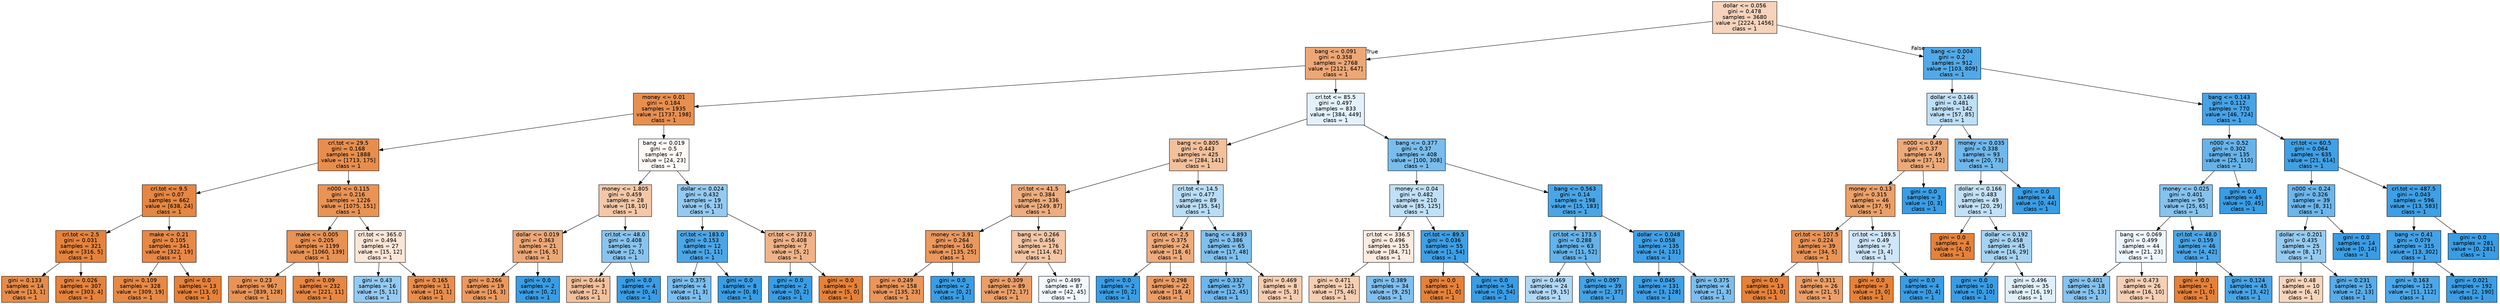 digraph Tree {
node [shape=box, style="filled", color="black", fontname="helvetica"] ;
edge [fontname="helvetica"] ;
0 [label="dollar <= 0.056\ngini = 0.478\nsamples = 3680\nvalue = [2224, 1456]\nclass = 1", fillcolor="#f6d3bb"] ;
1 [label="bang <= 0.091\ngini = 0.358\nsamples = 2768\nvalue = [2121, 647]\nclass = 1", fillcolor="#eda775"] ;
0 -> 1 [labeldistance=2.5, labelangle=45, headlabel="True"] ;
2 [label="money <= 0.01\ngini = 0.184\nsamples = 1935\nvalue = [1737, 198]\nclass = 1", fillcolor="#e88f50"] ;
1 -> 2 ;
3 [label="crl.tot <= 29.5\ngini = 0.168\nsamples = 1888\nvalue = [1713, 175]\nclass = 1", fillcolor="#e88e4d"] ;
2 -> 3 ;
4 [label="crl.tot <= 9.5\ngini = 0.07\nsamples = 662\nvalue = [638, 24]\nclass = 1", fillcolor="#e68640"] ;
3 -> 4 ;
5 [label="crl.tot <= 2.5\ngini = 0.031\nsamples = 321\nvalue = [316, 5]\nclass = 1", fillcolor="#e5833c"] ;
4 -> 5 ;
6 [label="gini = 0.133\nsamples = 14\nvalue = [13, 1]\nclass = 1", fillcolor="#e78b48"] ;
5 -> 6 ;
7 [label="gini = 0.026\nsamples = 307\nvalue = [303, 4]\nclass = 1", fillcolor="#e5833c"] ;
5 -> 7 ;
8 [label="make <= 0.21\ngini = 0.105\nsamples = 341\nvalue = [322, 19]\nclass = 1", fillcolor="#e78845"] ;
4 -> 8 ;
9 [label="gini = 0.109\nsamples = 328\nvalue = [309, 19]\nclass = 1", fillcolor="#e78945"] ;
8 -> 9 ;
10 [label="gini = 0.0\nsamples = 13\nvalue = [13, 0]\nclass = 1", fillcolor="#e58139"] ;
8 -> 10 ;
11 [label="n000 <= 0.115\ngini = 0.216\nsamples = 1226\nvalue = [1075, 151]\nclass = 1", fillcolor="#e99355"] ;
3 -> 11 ;
12 [label="make <= 0.005\ngini = 0.205\nsamples = 1199\nvalue = [1060, 139]\nclass = 1", fillcolor="#e89253"] ;
11 -> 12 ;
13 [label="gini = 0.23\nsamples = 967\nvalue = [839, 128]\nclass = 1", fillcolor="#e99457"] ;
12 -> 13 ;
14 [label="gini = 0.09\nsamples = 232\nvalue = [221, 11]\nclass = 1", fillcolor="#e68743"] ;
12 -> 14 ;
15 [label="crl.tot <= 365.0\ngini = 0.494\nsamples = 27\nvalue = [15, 12]\nclass = 1", fillcolor="#fae6d7"] ;
11 -> 15 ;
16 [label="gini = 0.43\nsamples = 16\nvalue = [5, 11]\nclass = 1", fillcolor="#93caf1"] ;
15 -> 16 ;
17 [label="gini = 0.165\nsamples = 11\nvalue = [10, 1]\nclass = 1", fillcolor="#e88e4d"] ;
15 -> 17 ;
18 [label="bang <= 0.019\ngini = 0.5\nsamples = 47\nvalue = [24, 23]\nclass = 1", fillcolor="#fefaf7"] ;
2 -> 18 ;
19 [label="money <= 1.805\ngini = 0.459\nsamples = 28\nvalue = [18, 10]\nclass = 1", fillcolor="#f3c7a7"] ;
18 -> 19 ;
20 [label="dollar <= 0.019\ngini = 0.363\nsamples = 21\nvalue = [16, 5]\nclass = 1", fillcolor="#eda877"] ;
19 -> 20 ;
21 [label="gini = 0.266\nsamples = 19\nvalue = [16, 3]\nclass = 1", fillcolor="#ea995e"] ;
20 -> 21 ;
22 [label="gini = 0.0\nsamples = 2\nvalue = [0, 2]\nclass = 1", fillcolor="#399de5"] ;
20 -> 22 ;
23 [label="crl.tot <= 48.0\ngini = 0.408\nsamples = 7\nvalue = [2, 5]\nclass = 1", fillcolor="#88c4ef"] ;
19 -> 23 ;
24 [label="gini = 0.444\nsamples = 3\nvalue = [2, 1]\nclass = 1", fillcolor="#f2c09c"] ;
23 -> 24 ;
25 [label="gini = 0.0\nsamples = 4\nvalue = [0, 4]\nclass = 1", fillcolor="#399de5"] ;
23 -> 25 ;
26 [label="dollar <= 0.024\ngini = 0.432\nsamples = 19\nvalue = [6, 13]\nclass = 1", fillcolor="#94caf1"] ;
18 -> 26 ;
27 [label="crl.tot <= 183.0\ngini = 0.153\nsamples = 12\nvalue = [1, 11]\nclass = 1", fillcolor="#4ba6e7"] ;
26 -> 27 ;
28 [label="gini = 0.375\nsamples = 4\nvalue = [1, 3]\nclass = 1", fillcolor="#7bbeee"] ;
27 -> 28 ;
29 [label="gini = 0.0\nsamples = 8\nvalue = [0, 8]\nclass = 1", fillcolor="#399de5"] ;
27 -> 29 ;
30 [label="crl.tot <= 373.0\ngini = 0.408\nsamples = 7\nvalue = [5, 2]\nclass = 1", fillcolor="#efb388"] ;
26 -> 30 ;
31 [label="gini = 0.0\nsamples = 2\nvalue = [0, 2]\nclass = 1", fillcolor="#399de5"] ;
30 -> 31 ;
32 [label="gini = 0.0\nsamples = 5\nvalue = [5, 0]\nclass = 1", fillcolor="#e58139"] ;
30 -> 32 ;
33 [label="crl.tot <= 85.5\ngini = 0.497\nsamples = 833\nvalue = [384, 449]\nclass = 1", fillcolor="#e2f1fb"] ;
1 -> 33 ;
34 [label="bang <= 0.805\ngini = 0.443\nsamples = 425\nvalue = [284, 141]\nclass = 1", fillcolor="#f2c09b"] ;
33 -> 34 ;
35 [label="crl.tot <= 41.5\ngini = 0.384\nsamples = 336\nvalue = [249, 87]\nclass = 1", fillcolor="#eead7e"] ;
34 -> 35 ;
36 [label="money <= 3.91\ngini = 0.264\nsamples = 160\nvalue = [135, 25]\nclass = 1", fillcolor="#ea985e"] ;
35 -> 36 ;
37 [label="gini = 0.249\nsamples = 158\nvalue = [135, 23]\nclass = 1", fillcolor="#e9965b"] ;
36 -> 37 ;
38 [label="gini = 0.0\nsamples = 2\nvalue = [0, 2]\nclass = 1", fillcolor="#399de5"] ;
36 -> 38 ;
39 [label="bang <= 0.266\ngini = 0.456\nsamples = 176\nvalue = [114, 62]\nclass = 1", fillcolor="#f3c6a5"] ;
35 -> 39 ;
40 [label="gini = 0.309\nsamples = 89\nvalue = [72, 17]\nclass = 1", fillcolor="#eb9f68"] ;
39 -> 40 ;
41 [label="gini = 0.499\nsamples = 87\nvalue = [42, 45]\nclass = 1", fillcolor="#f2f8fd"] ;
39 -> 41 ;
42 [label="crl.tot <= 14.5\ngini = 0.477\nsamples = 89\nvalue = [35, 54]\nclass = 1", fillcolor="#b9ddf6"] ;
34 -> 42 ;
43 [label="crl.tot <= 2.5\ngini = 0.375\nsamples = 24\nvalue = [18, 6]\nclass = 1", fillcolor="#eeab7b"] ;
42 -> 43 ;
44 [label="gini = 0.0\nsamples = 2\nvalue = [0, 2]\nclass = 1", fillcolor="#399de5"] ;
43 -> 44 ;
45 [label="gini = 0.298\nsamples = 22\nvalue = [18, 4]\nclass = 1", fillcolor="#eb9d65"] ;
43 -> 45 ;
46 [label="bang <= 4.893\ngini = 0.386\nsamples = 65\nvalue = [17, 48]\nclass = 1", fillcolor="#7fc0ee"] ;
42 -> 46 ;
47 [label="gini = 0.332\nsamples = 57\nvalue = [12, 45]\nclass = 1", fillcolor="#6eb7ec"] ;
46 -> 47 ;
48 [label="gini = 0.469\nsamples = 8\nvalue = [5, 3]\nclass = 1", fillcolor="#f5cdb0"] ;
46 -> 48 ;
49 [label="bang <= 0.377\ngini = 0.37\nsamples = 408\nvalue = [100, 308]\nclass = 1", fillcolor="#79bded"] ;
33 -> 49 ;
50 [label="money <= 0.04\ngini = 0.482\nsamples = 210\nvalue = [85, 125]\nclass = 1", fillcolor="#c0e0f7"] ;
49 -> 50 ;
51 [label="crl.tot <= 336.5\ngini = 0.496\nsamples = 155\nvalue = [84, 71]\nclass = 1", fillcolor="#fbebe0"] ;
50 -> 51 ;
52 [label="gini = 0.471\nsamples = 121\nvalue = [75, 46]\nclass = 1", fillcolor="#f5ceb2"] ;
51 -> 52 ;
53 [label="gini = 0.389\nsamples = 34\nvalue = [9, 25]\nclass = 1", fillcolor="#80c0ee"] ;
51 -> 53 ;
54 [label="crl.tot <= 89.5\ngini = 0.036\nsamples = 55\nvalue = [1, 54]\nclass = 1", fillcolor="#3d9fe5"] ;
50 -> 54 ;
55 [label="gini = 0.0\nsamples = 1\nvalue = [1, 0]\nclass = 1", fillcolor="#e58139"] ;
54 -> 55 ;
56 [label="gini = 0.0\nsamples = 54\nvalue = [0, 54]\nclass = 1", fillcolor="#399de5"] ;
54 -> 56 ;
57 [label="bang <= 0.563\ngini = 0.14\nsamples = 198\nvalue = [15, 183]\nclass = 1", fillcolor="#49a5e7"] ;
49 -> 57 ;
58 [label="crl.tot <= 173.5\ngini = 0.288\nsamples = 63\nvalue = [11, 52]\nclass = 1", fillcolor="#63b2ea"] ;
57 -> 58 ;
59 [label="gini = 0.469\nsamples = 24\nvalue = [9, 15]\nclass = 1", fillcolor="#b0d8f5"] ;
58 -> 59 ;
60 [label="gini = 0.097\nsamples = 39\nvalue = [2, 37]\nclass = 1", fillcolor="#44a2e6"] ;
58 -> 60 ;
61 [label="dollar <= 0.048\ngini = 0.058\nsamples = 135\nvalue = [4, 131]\nclass = 1", fillcolor="#3fa0e6"] ;
57 -> 61 ;
62 [label="gini = 0.045\nsamples = 131\nvalue = [3, 128]\nclass = 1", fillcolor="#3e9fe6"] ;
61 -> 62 ;
63 [label="gini = 0.375\nsamples = 4\nvalue = [1, 3]\nclass = 1", fillcolor="#7bbeee"] ;
61 -> 63 ;
64 [label="bang <= 0.004\ngini = 0.2\nsamples = 912\nvalue = [103, 809]\nclass = 1", fillcolor="#52a9e8"] ;
0 -> 64 [labeldistance=2.5, labelangle=-45, headlabel="False"] ;
65 [label="dollar <= 0.146\ngini = 0.481\nsamples = 142\nvalue = [57, 85]\nclass = 1", fillcolor="#bedff6"] ;
64 -> 65 ;
66 [label="n000 <= 0.49\ngini = 0.37\nsamples = 49\nvalue = [37, 12]\nclass = 1", fillcolor="#edaa79"] ;
65 -> 66 ;
67 [label="money <= 0.13\ngini = 0.315\nsamples = 46\nvalue = [37, 9]\nclass = 1", fillcolor="#eba069"] ;
66 -> 67 ;
68 [label="crl.tot <= 107.5\ngini = 0.224\nsamples = 39\nvalue = [34, 5]\nclass = 1", fillcolor="#e99456"] ;
67 -> 68 ;
69 [label="gini = 0.0\nsamples = 13\nvalue = [13, 0]\nclass = 1", fillcolor="#e58139"] ;
68 -> 69 ;
70 [label="gini = 0.311\nsamples = 26\nvalue = [21, 5]\nclass = 1", fillcolor="#eb9f68"] ;
68 -> 70 ;
71 [label="crl.tot <= 189.5\ngini = 0.49\nsamples = 7\nvalue = [3, 4]\nclass = 1", fillcolor="#cee6f8"] ;
67 -> 71 ;
72 [label="gini = 0.0\nsamples = 3\nvalue = [3, 0]\nclass = 1", fillcolor="#e58139"] ;
71 -> 72 ;
73 [label="gini = 0.0\nsamples = 4\nvalue = [0, 4]\nclass = 1", fillcolor="#399de5"] ;
71 -> 73 ;
74 [label="gini = 0.0\nsamples = 3\nvalue = [0, 3]\nclass = 1", fillcolor="#399de5"] ;
66 -> 74 ;
75 [label="money <= 0.035\ngini = 0.338\nsamples = 93\nvalue = [20, 73]\nclass = 1", fillcolor="#6fb8ec"] ;
65 -> 75 ;
76 [label="dollar <= 0.166\ngini = 0.483\nsamples = 49\nvalue = [20, 29]\nclass = 1", fillcolor="#c2e1f7"] ;
75 -> 76 ;
77 [label="gini = 0.0\nsamples = 4\nvalue = [4, 0]\nclass = 1", fillcolor="#e58139"] ;
76 -> 77 ;
78 [label="dollar <= 0.192\ngini = 0.458\nsamples = 45\nvalue = [16, 29]\nclass = 1", fillcolor="#a6d3f3"] ;
76 -> 78 ;
79 [label="gini = 0.0\nsamples = 10\nvalue = [0, 10]\nclass = 1", fillcolor="#399de5"] ;
78 -> 79 ;
80 [label="gini = 0.496\nsamples = 35\nvalue = [16, 19]\nclass = 1", fillcolor="#e0f0fb"] ;
78 -> 80 ;
81 [label="gini = 0.0\nsamples = 44\nvalue = [0, 44]\nclass = 1", fillcolor="#399de5"] ;
75 -> 81 ;
82 [label="bang <= 0.143\ngini = 0.112\nsamples = 770\nvalue = [46, 724]\nclass = 1", fillcolor="#46a3e7"] ;
64 -> 82 ;
83 [label="n000 <= 0.52\ngini = 0.302\nsamples = 135\nvalue = [25, 110]\nclass = 1", fillcolor="#66b3eb"] ;
82 -> 83 ;
84 [label="money <= 0.025\ngini = 0.401\nsamples = 90\nvalue = [25, 65]\nclass = 1", fillcolor="#85c3ef"] ;
83 -> 84 ;
85 [label="bang <= 0.069\ngini = 0.499\nsamples = 44\nvalue = [21, 23]\nclass = 1", fillcolor="#eef6fd"] ;
84 -> 85 ;
86 [label="gini = 0.401\nsamples = 18\nvalue = [5, 13]\nclass = 1", fillcolor="#85c3ef"] ;
85 -> 86 ;
87 [label="gini = 0.473\nsamples = 26\nvalue = [16, 10]\nclass = 1", fillcolor="#f5d0b5"] ;
85 -> 87 ;
88 [label="crl.tot <= 48.0\ngini = 0.159\nsamples = 46\nvalue = [4, 42]\nclass = 1", fillcolor="#4ca6e7"] ;
84 -> 88 ;
89 [label="gini = 0.0\nsamples = 1\nvalue = [1, 0]\nclass = 1", fillcolor="#e58139"] ;
88 -> 89 ;
90 [label="gini = 0.124\nsamples = 45\nvalue = [3, 42]\nclass = 1", fillcolor="#47a4e7"] ;
88 -> 90 ;
91 [label="gini = 0.0\nsamples = 45\nvalue = [0, 45]\nclass = 1", fillcolor="#399de5"] ;
83 -> 91 ;
92 [label="crl.tot <= 60.5\ngini = 0.064\nsamples = 635\nvalue = [21, 614]\nclass = 1", fillcolor="#40a0e6"] ;
82 -> 92 ;
93 [label="n000 <= 0.24\ngini = 0.326\nsamples = 39\nvalue = [8, 31]\nclass = 1", fillcolor="#6cb6ec"] ;
92 -> 93 ;
94 [label="dollar <= 0.201\ngini = 0.435\nsamples = 25\nvalue = [8, 17]\nclass = 1", fillcolor="#96cbf1"] ;
93 -> 94 ;
95 [label="gini = 0.48\nsamples = 10\nvalue = [6, 4]\nclass = 1", fillcolor="#f6d5bd"] ;
94 -> 95 ;
96 [label="gini = 0.231\nsamples = 15\nvalue = [2, 13]\nclass = 1", fillcolor="#57ace9"] ;
94 -> 96 ;
97 [label="gini = 0.0\nsamples = 14\nvalue = [0, 14]\nclass = 1", fillcolor="#399de5"] ;
93 -> 97 ;
98 [label="crl.tot <= 487.5\ngini = 0.043\nsamples = 596\nvalue = [13, 583]\nclass = 1", fillcolor="#3d9fe6"] ;
92 -> 98 ;
99 [label="bang <= 0.41\ngini = 0.079\nsamples = 315\nvalue = [13, 302]\nclass = 1", fillcolor="#42a1e6"] ;
98 -> 99 ;
100 [label="gini = 0.163\nsamples = 123\nvalue = [11, 112]\nclass = 1", fillcolor="#4ca7e8"] ;
99 -> 100 ;
101 [label="gini = 0.021\nsamples = 192\nvalue = [2, 190]\nclass = 1", fillcolor="#3b9ee5"] ;
99 -> 101 ;
102 [label="gini = 0.0\nsamples = 281\nvalue = [0, 281]\nclass = 1", fillcolor="#399de5"] ;
98 -> 102 ;
}